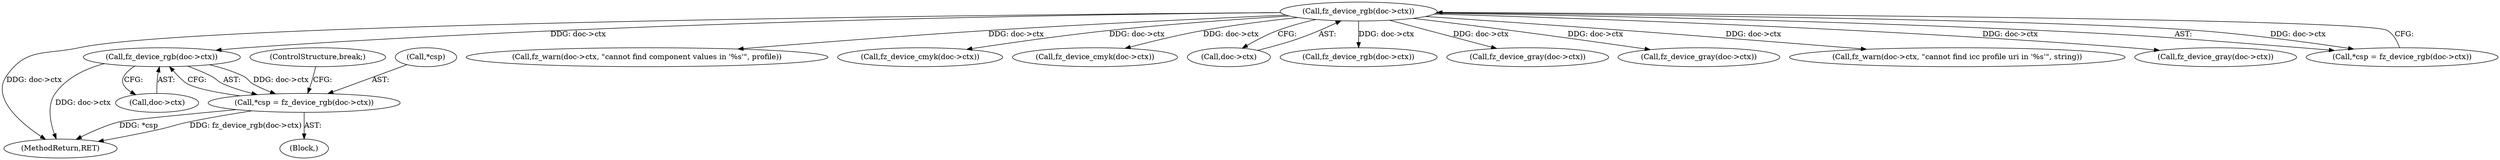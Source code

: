 digraph "0_ghostscript_60dabde18d7fe12b19da8b509bdfee9cc886aafc_0@pointer" {
"1000470" [label="(Call,fz_device_rgb(doc->ctx))"];
"1000118" [label="(Call,fz_device_rgb(doc->ctx))"];
"1000467" [label="(Call,*csp = fz_device_rgb(doc->ctx))"];
"1000530" [label="(MethodReturn,RET)"];
"1000385" [label="(Call,fz_warn(doc->ctx, \"cannot find component values in '%s'\", profile))"];
"1000479" [label="(Call,fz_device_cmyk(doc->ctx))"];
"1000118" [label="(Call,fz_device_rgb(doc->ctx))"];
"1000449" [label="(Call,fz_device_cmyk(doc->ctx))"];
"1000471" [label="(Call,doc->ctx)"];
"1000467" [label="(Call,*csp = fz_device_rgb(doc->ctx))"];
"1000470" [label="(Call,fz_device_rgb(doc->ctx))"];
"1000119" [label="(Call,doc->ctx)"];
"1000440" [label="(Call,fz_device_rgb(doc->ctx))"];
"1000488" [label="(Call,fz_device_gray(doc->ctx))"];
"1000431" [label="(Call,fz_device_gray(doc->ctx))"];
"1000456" [label="(Block,)"];
"1000364" [label="(Call,fz_warn(doc->ctx, \"cannot find icc profile uri in '%s'\", string))"];
"1000474" [label="(ControlStructure,break;)"];
"1000468" [label="(Call,*csp)"];
"1000461" [label="(Call,fz_device_gray(doc->ctx))"];
"1000115" [label="(Call,*csp = fz_device_rgb(doc->ctx))"];
"1000470" -> "1000467"  [label="AST: "];
"1000470" -> "1000471"  [label="CFG: "];
"1000471" -> "1000470"  [label="AST: "];
"1000467" -> "1000470"  [label="CFG: "];
"1000470" -> "1000530"  [label="DDG: doc->ctx"];
"1000470" -> "1000467"  [label="DDG: doc->ctx"];
"1000118" -> "1000470"  [label="DDG: doc->ctx"];
"1000118" -> "1000115"  [label="AST: "];
"1000118" -> "1000119"  [label="CFG: "];
"1000119" -> "1000118"  [label="AST: "];
"1000115" -> "1000118"  [label="CFG: "];
"1000118" -> "1000530"  [label="DDG: doc->ctx"];
"1000118" -> "1000115"  [label="DDG: doc->ctx"];
"1000118" -> "1000364"  [label="DDG: doc->ctx"];
"1000118" -> "1000385"  [label="DDG: doc->ctx"];
"1000118" -> "1000431"  [label="DDG: doc->ctx"];
"1000118" -> "1000440"  [label="DDG: doc->ctx"];
"1000118" -> "1000449"  [label="DDG: doc->ctx"];
"1000118" -> "1000461"  [label="DDG: doc->ctx"];
"1000118" -> "1000479"  [label="DDG: doc->ctx"];
"1000118" -> "1000488"  [label="DDG: doc->ctx"];
"1000467" -> "1000456"  [label="AST: "];
"1000468" -> "1000467"  [label="AST: "];
"1000474" -> "1000467"  [label="CFG: "];
"1000467" -> "1000530"  [label="DDG: *csp"];
"1000467" -> "1000530"  [label="DDG: fz_device_rgb(doc->ctx)"];
}
